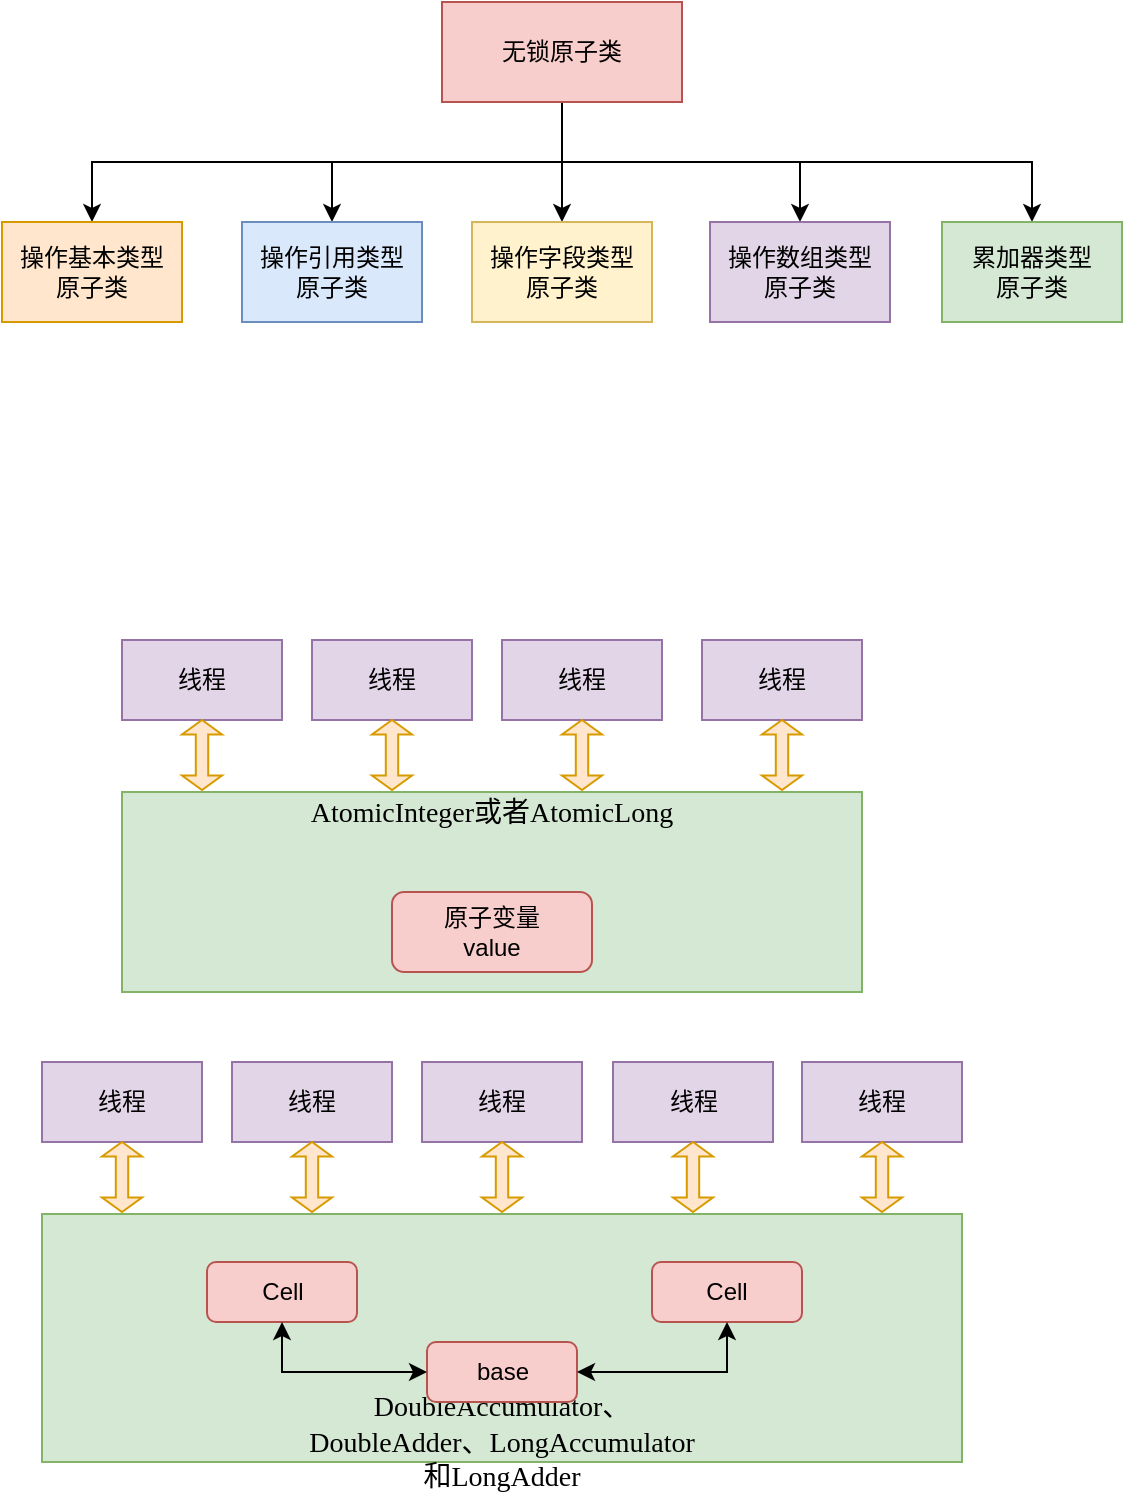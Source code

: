 <mxfile version="14.1.8" type="device"><diagram id="C5RBs43oDa-KdzZeNtuy" name="Page-1"><mxGraphModel dx="805" dy="462" grid="0" gridSize="10" guides="1" tooltips="1" connect="1" arrows="1" fold="1" page="1" pageScale="1" pageWidth="827" pageHeight="1169" math="0" shadow="0"><root><mxCell id="WIyWlLk6GJQsqaUBKTNV-0"/><mxCell id="WIyWlLk6GJQsqaUBKTNV-1" parent="WIyWlLk6GJQsqaUBKTNV-0"/><mxCell id="-9GCh7rA-prR5TB8wZGx-7" style="edgeStyle=orthogonalEdgeStyle;rounded=0;orthogonalLoop=1;jettySize=auto;html=1;entryX=0.5;entryY=0;entryDx=0;entryDy=0;exitX=0.5;exitY=1;exitDx=0;exitDy=0;" parent="WIyWlLk6GJQsqaUBKTNV-1" source="-9GCh7rA-prR5TB8wZGx-0" target="-9GCh7rA-prR5TB8wZGx-1" edge="1"><mxGeometry relative="1" as="geometry"/></mxCell><mxCell id="-9GCh7rA-prR5TB8wZGx-8" style="edgeStyle=orthogonalEdgeStyle;rounded=0;orthogonalLoop=1;jettySize=auto;html=1;exitX=0.5;exitY=1;exitDx=0;exitDy=0;" parent="WIyWlLk6GJQsqaUBKTNV-1" source="-9GCh7rA-prR5TB8wZGx-0" target="-9GCh7rA-prR5TB8wZGx-2" edge="1"><mxGeometry relative="1" as="geometry"/></mxCell><mxCell id="-9GCh7rA-prR5TB8wZGx-9" style="edgeStyle=orthogonalEdgeStyle;rounded=0;orthogonalLoop=1;jettySize=auto;html=1;entryX=0.5;entryY=0;entryDx=0;entryDy=0;" parent="WIyWlLk6GJQsqaUBKTNV-1" source="-9GCh7rA-prR5TB8wZGx-0" target="-9GCh7rA-prR5TB8wZGx-3" edge="1"><mxGeometry relative="1" as="geometry"/></mxCell><mxCell id="-9GCh7rA-prR5TB8wZGx-10" style="edgeStyle=orthogonalEdgeStyle;rounded=0;orthogonalLoop=1;jettySize=auto;html=1;entryX=0.5;entryY=0;entryDx=0;entryDy=0;exitX=0.5;exitY=1;exitDx=0;exitDy=0;" parent="WIyWlLk6GJQsqaUBKTNV-1" source="-9GCh7rA-prR5TB8wZGx-0" target="-9GCh7rA-prR5TB8wZGx-4" edge="1"><mxGeometry relative="1" as="geometry"/></mxCell><mxCell id="-9GCh7rA-prR5TB8wZGx-11" style="edgeStyle=orthogonalEdgeStyle;rounded=0;orthogonalLoop=1;jettySize=auto;html=1;exitX=0.5;exitY=1;exitDx=0;exitDy=0;" parent="WIyWlLk6GJQsqaUBKTNV-1" source="-9GCh7rA-prR5TB8wZGx-0" target="-9GCh7rA-prR5TB8wZGx-5" edge="1"><mxGeometry relative="1" as="geometry"/></mxCell><mxCell id="-9GCh7rA-prR5TB8wZGx-0" value="无锁原子类" style="rounded=0;whiteSpace=wrap;html=1;fillColor=#f8cecc;strokeColor=#b85450;" parent="WIyWlLk6GJQsqaUBKTNV-1" vertex="1"><mxGeometry x="280" y="90" width="120" height="50" as="geometry"/></mxCell><mxCell id="-9GCh7rA-prR5TB8wZGx-1" value="操作基本类型&lt;br&gt;原子类" style="rounded=0;whiteSpace=wrap;html=1;fillColor=#ffe6cc;strokeColor=#d79b00;" parent="WIyWlLk6GJQsqaUBKTNV-1" vertex="1"><mxGeometry x="60" y="200" width="90" height="50" as="geometry"/></mxCell><mxCell id="-9GCh7rA-prR5TB8wZGx-2" value="操作引用类型&lt;br&gt;原子类" style="rounded=0;whiteSpace=wrap;html=1;fillColor=#dae8fc;strokeColor=#6c8ebf;" parent="WIyWlLk6GJQsqaUBKTNV-1" vertex="1"><mxGeometry x="180" y="200" width="90" height="50" as="geometry"/></mxCell><mxCell id="-9GCh7rA-prR5TB8wZGx-3" value="操作字段类型&lt;br&gt;原子类" style="rounded=0;whiteSpace=wrap;html=1;fillColor=#fff2cc;strokeColor=#d6b656;" parent="WIyWlLk6GJQsqaUBKTNV-1" vertex="1"><mxGeometry x="295" y="200" width="90" height="50" as="geometry"/></mxCell><mxCell id="-9GCh7rA-prR5TB8wZGx-4" value="操作数组类型&lt;br&gt;原子类" style="rounded=0;whiteSpace=wrap;html=1;fillColor=#e1d5e7;strokeColor=#9673a6;" parent="WIyWlLk6GJQsqaUBKTNV-1" vertex="1"><mxGeometry x="414" y="200" width="90" height="50" as="geometry"/></mxCell><mxCell id="-9GCh7rA-prR5TB8wZGx-5" value="累加器类型&lt;br&gt;原子类" style="rounded=0;whiteSpace=wrap;html=1;fillColor=#d5e8d4;strokeColor=#82b366;" parent="WIyWlLk6GJQsqaUBKTNV-1" vertex="1"><mxGeometry x="530" y="200" width="90" height="50" as="geometry"/></mxCell><mxCell id="m58bStmNJo_1BPj5oFs0-0" value="" style="rounded=0;whiteSpace=wrap;html=1;fillColor=#d5e8d4;strokeColor=#82b366;" vertex="1" parent="WIyWlLk6GJQsqaUBKTNV-1"><mxGeometry x="120" y="485" width="370" height="100" as="geometry"/></mxCell><mxCell id="m58bStmNJo_1BPj5oFs0-1" value="&lt;span lang=&quot;EN-US&quot; style=&quot;font-size: 10.5pt ; font-family: &amp;#34;times new roman&amp;#34; , &amp;#34;serif&amp;#34;&quot;&gt;AtomicInteger&lt;/span&gt;&lt;span lang=&quot;EN-US&quot; style=&quot;font-size: 10.5pt&quot;&gt;或者&lt;/span&gt;&lt;span lang=&quot;EN-US&quot; style=&quot;font-size: 10.5pt ; font-family: &amp;#34;times new roman&amp;#34; , &amp;#34;serif&amp;#34;&quot;&gt;AtomicLong&lt;/span&gt;" style="text;html=1;strokeColor=none;fillColor=none;align=center;verticalAlign=middle;whiteSpace=wrap;rounded=0;" vertex="1" parent="WIyWlLk6GJQsqaUBKTNV-1"><mxGeometry x="205" y="485" width="200" height="20" as="geometry"/></mxCell><mxCell id="m58bStmNJo_1BPj5oFs0-2" value="原子变量&lt;br&gt;value" style="rounded=1;whiteSpace=wrap;html=1;fillColor=#f8cecc;strokeColor=#b85450;" vertex="1" parent="WIyWlLk6GJQsqaUBKTNV-1"><mxGeometry x="255" y="535" width="100" height="40" as="geometry"/></mxCell><mxCell id="m58bStmNJo_1BPj5oFs0-3" value="线程" style="rounded=0;whiteSpace=wrap;html=1;fillColor=#e1d5e7;strokeColor=#9673a6;" vertex="1" parent="WIyWlLk6GJQsqaUBKTNV-1"><mxGeometry x="120" y="409" width="80" height="40" as="geometry"/></mxCell><mxCell id="m58bStmNJo_1BPj5oFs0-4" value="线程" style="rounded=0;whiteSpace=wrap;html=1;fillColor=#e1d5e7;strokeColor=#9673a6;" vertex="1" parent="WIyWlLk6GJQsqaUBKTNV-1"><mxGeometry x="215" y="409" width="80" height="40" as="geometry"/></mxCell><mxCell id="m58bStmNJo_1BPj5oFs0-5" value="线程" style="rounded=0;whiteSpace=wrap;html=1;fillColor=#e1d5e7;strokeColor=#9673a6;" vertex="1" parent="WIyWlLk6GJQsqaUBKTNV-1"><mxGeometry x="310" y="409" width="80" height="40" as="geometry"/></mxCell><mxCell id="m58bStmNJo_1BPj5oFs0-6" value="线程" style="rounded=0;whiteSpace=wrap;html=1;fillColor=#e1d5e7;strokeColor=#9673a6;" vertex="1" parent="WIyWlLk6GJQsqaUBKTNV-1"><mxGeometry x="410" y="409" width="80" height="40" as="geometry"/></mxCell><mxCell id="m58bStmNJo_1BPj5oFs0-10" value="" style="html=1;shadow=0;dashed=0;align=center;verticalAlign=middle;shape=mxgraph.arrows2.twoWayArrow;dy=0.69;dx=7.24;rotation=-90;fillColor=#ffe6cc;strokeColor=#d79b00;" vertex="1" parent="WIyWlLk6GJQsqaUBKTNV-1"><mxGeometry x="237.5" y="456.5" width="35" height="20" as="geometry"/></mxCell><mxCell id="m58bStmNJo_1BPj5oFs0-11" value="" style="html=1;shadow=0;dashed=0;align=center;verticalAlign=middle;shape=mxgraph.arrows2.twoWayArrow;dy=0.69;dx=7.24;rotation=-90;fillColor=#ffe6cc;strokeColor=#d79b00;" vertex="1" parent="WIyWlLk6GJQsqaUBKTNV-1"><mxGeometry x="142.5" y="456.5" width="35" height="20" as="geometry"/></mxCell><mxCell id="m58bStmNJo_1BPj5oFs0-12" value="" style="html=1;shadow=0;dashed=0;align=center;verticalAlign=middle;shape=mxgraph.arrows2.twoWayArrow;dy=0.69;dx=7.24;rotation=-90;fillColor=#ffe6cc;strokeColor=#d79b00;" vertex="1" parent="WIyWlLk6GJQsqaUBKTNV-1"><mxGeometry x="332.5" y="456.5" width="35" height="20" as="geometry"/></mxCell><mxCell id="m58bStmNJo_1BPj5oFs0-13" value="" style="html=1;shadow=0;dashed=0;align=center;verticalAlign=middle;shape=mxgraph.arrows2.twoWayArrow;dy=0.69;dx=7.24;rotation=-90;fillColor=#ffe6cc;strokeColor=#d79b00;" vertex="1" parent="WIyWlLk6GJQsqaUBKTNV-1"><mxGeometry x="432.5" y="456.5" width="35" height="20" as="geometry"/></mxCell><mxCell id="m58bStmNJo_1BPj5oFs0-14" value="" style="rounded=0;whiteSpace=wrap;html=1;fillColor=#d5e8d4;strokeColor=#82b366;" vertex="1" parent="WIyWlLk6GJQsqaUBKTNV-1"><mxGeometry x="80" y="696" width="460" height="124" as="geometry"/></mxCell><mxCell id="m58bStmNJo_1BPj5oFs0-15" value="&lt;span lang=&quot;EN-US&quot; style=&quot;font-size: 10.5pt ; font-family: &amp;#34;times new roman&amp;#34; , &amp;#34;serif&amp;#34;&quot;&gt;DoubleAccumulator&lt;/span&gt;&lt;span style=&quot;font-size: 10.5pt&quot;&gt;、&lt;/span&gt;&lt;span lang=&quot;EN-US&quot; style=&quot;font-size: 10.5pt ; font-family: &amp;#34;times new roman&amp;#34; , &amp;#34;serif&amp;#34;&quot;&gt;DoubleAdder&lt;/span&gt;&lt;span style=&quot;font-size: 10.5pt&quot;&gt;、&lt;/span&gt;&lt;span lang=&quot;EN-US&quot; style=&quot;font-size: 10.5pt ; font-family: &amp;#34;times new roman&amp;#34; , &amp;#34;serif&amp;#34;&quot;&gt;LongAccumulator&lt;/span&gt;&lt;span style=&quot;font-size: 10.5pt&quot;&gt;和&lt;/span&gt;&lt;span lang=&quot;EN-US&quot; style=&quot;font-size: 10.5pt ; font-family: &amp;#34;times new roman&amp;#34; , &amp;#34;serif&amp;#34;&quot;&gt;LongAdder&lt;/span&gt;" style="text;html=1;strokeColor=none;fillColor=none;align=center;verticalAlign=middle;whiteSpace=wrap;rounded=0;" vertex="1" parent="WIyWlLk6GJQsqaUBKTNV-1"><mxGeometry x="210" y="800" width="200" height="20" as="geometry"/></mxCell><mxCell id="m58bStmNJo_1BPj5oFs0-16" value="base" style="rounded=1;whiteSpace=wrap;html=1;fillColor=#f8cecc;strokeColor=#b85450;" vertex="1" parent="WIyWlLk6GJQsqaUBKTNV-1"><mxGeometry x="272.5" y="760" width="75" height="30" as="geometry"/></mxCell><mxCell id="m58bStmNJo_1BPj5oFs0-17" value="线程" style="rounded=0;whiteSpace=wrap;html=1;fillColor=#e1d5e7;strokeColor=#9673a6;" vertex="1" parent="WIyWlLk6GJQsqaUBKTNV-1"><mxGeometry x="80" y="620" width="80" height="40" as="geometry"/></mxCell><mxCell id="m58bStmNJo_1BPj5oFs0-18" value="线程" style="rounded=0;whiteSpace=wrap;html=1;fillColor=#e1d5e7;strokeColor=#9673a6;" vertex="1" parent="WIyWlLk6GJQsqaUBKTNV-1"><mxGeometry x="175" y="620" width="80" height="40" as="geometry"/></mxCell><mxCell id="m58bStmNJo_1BPj5oFs0-19" value="线程" style="rounded=0;whiteSpace=wrap;html=1;fillColor=#e1d5e7;strokeColor=#9673a6;" vertex="1" parent="WIyWlLk6GJQsqaUBKTNV-1"><mxGeometry x="270" y="620" width="80" height="40" as="geometry"/></mxCell><mxCell id="m58bStmNJo_1BPj5oFs0-20" value="线程" style="rounded=0;whiteSpace=wrap;html=1;fillColor=#e1d5e7;strokeColor=#9673a6;" vertex="1" parent="WIyWlLk6GJQsqaUBKTNV-1"><mxGeometry x="365.5" y="620" width="80" height="40" as="geometry"/></mxCell><mxCell id="m58bStmNJo_1BPj5oFs0-21" value="" style="html=1;shadow=0;dashed=0;align=center;verticalAlign=middle;shape=mxgraph.arrows2.twoWayArrow;dy=0.69;dx=7.24;rotation=-90;fillColor=#ffe6cc;strokeColor=#d79b00;" vertex="1" parent="WIyWlLk6GJQsqaUBKTNV-1"><mxGeometry x="197.5" y="667.5" width="35" height="20" as="geometry"/></mxCell><mxCell id="m58bStmNJo_1BPj5oFs0-22" value="" style="html=1;shadow=0;dashed=0;align=center;verticalAlign=middle;shape=mxgraph.arrows2.twoWayArrow;dy=0.69;dx=7.24;rotation=-90;fillColor=#ffe6cc;strokeColor=#d79b00;" vertex="1" parent="WIyWlLk6GJQsqaUBKTNV-1"><mxGeometry x="102.5" y="667.5" width="35" height="20" as="geometry"/></mxCell><mxCell id="m58bStmNJo_1BPj5oFs0-23" value="" style="html=1;shadow=0;dashed=0;align=center;verticalAlign=middle;shape=mxgraph.arrows2.twoWayArrow;dy=0.69;dx=7.24;rotation=-90;fillColor=#ffe6cc;strokeColor=#d79b00;" vertex="1" parent="WIyWlLk6GJQsqaUBKTNV-1"><mxGeometry x="292.5" y="667.5" width="35" height="20" as="geometry"/></mxCell><mxCell id="m58bStmNJo_1BPj5oFs0-24" value="" style="html=1;shadow=0;dashed=0;align=center;verticalAlign=middle;shape=mxgraph.arrows2.twoWayArrow;dy=0.69;dx=7.24;rotation=-90;fillColor=#ffe6cc;strokeColor=#d79b00;" vertex="1" parent="WIyWlLk6GJQsqaUBKTNV-1"><mxGeometry x="388" y="667.5" width="35" height="20" as="geometry"/></mxCell><mxCell id="m58bStmNJo_1BPj5oFs0-25" value="Cell" style="rounded=1;whiteSpace=wrap;html=1;fillColor=#f8cecc;strokeColor=#b85450;" vertex="1" parent="WIyWlLk6GJQsqaUBKTNV-1"><mxGeometry x="162.5" y="720" width="75" height="30" as="geometry"/></mxCell><mxCell id="m58bStmNJo_1BPj5oFs0-26" value="Cell" style="rounded=1;whiteSpace=wrap;html=1;fillColor=#f8cecc;strokeColor=#b85450;" vertex="1" parent="WIyWlLk6GJQsqaUBKTNV-1"><mxGeometry x="385" y="720" width="75" height="30" as="geometry"/></mxCell><mxCell id="m58bStmNJo_1BPj5oFs0-29" value="" style="endArrow=classic;startArrow=classic;html=1;entryX=0.5;entryY=1;entryDx=0;entryDy=0;exitX=0;exitY=0.5;exitDx=0;exitDy=0;edgeStyle=orthogonalEdgeStyle;rounded=0;" edge="1" parent="WIyWlLk6GJQsqaUBKTNV-1" source="m58bStmNJo_1BPj5oFs0-16" target="m58bStmNJo_1BPj5oFs0-25"><mxGeometry width="50" height="50" relative="1" as="geometry"><mxPoint x="170" y="810" as="sourcePoint"/><mxPoint x="220" y="760" as="targetPoint"/></mxGeometry></mxCell><mxCell id="m58bStmNJo_1BPj5oFs0-30" value="" style="endArrow=classic;startArrow=classic;html=1;exitX=0.5;exitY=1;exitDx=0;exitDy=0;entryX=1;entryY=0.5;entryDx=0;entryDy=0;edgeStyle=orthogonalEdgeStyle;rounded=0;" edge="1" parent="WIyWlLk6GJQsqaUBKTNV-1" source="m58bStmNJo_1BPj5oFs0-26" target="m58bStmNJo_1BPj5oFs0-16"><mxGeometry width="50" height="50" relative="1" as="geometry"><mxPoint x="400" y="800" as="sourcePoint"/><mxPoint x="450" y="750" as="targetPoint"/></mxGeometry></mxCell><mxCell id="m58bStmNJo_1BPj5oFs0-31" value="线程" style="rounded=0;whiteSpace=wrap;html=1;fillColor=#e1d5e7;strokeColor=#9673a6;" vertex="1" parent="WIyWlLk6GJQsqaUBKTNV-1"><mxGeometry x="460" y="620" width="80" height="40" as="geometry"/></mxCell><mxCell id="m58bStmNJo_1BPj5oFs0-32" value="" style="html=1;shadow=0;dashed=0;align=center;verticalAlign=middle;shape=mxgraph.arrows2.twoWayArrow;dy=0.69;dx=7.24;rotation=-90;fillColor=#ffe6cc;strokeColor=#d79b00;" vertex="1" parent="WIyWlLk6GJQsqaUBKTNV-1"><mxGeometry x="482.5" y="667.5" width="35" height="20" as="geometry"/></mxCell></root></mxGraphModel></diagram></mxfile>
